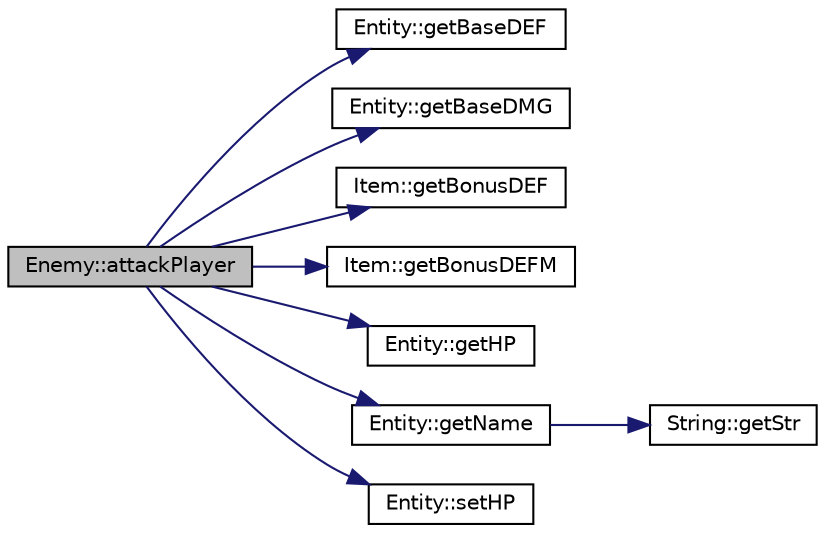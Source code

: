 digraph "Enemy::attackPlayer"
{
 // INTERACTIVE_SVG=YES
 // LATEX_PDF_SIZE
  edge [fontname="Helvetica",fontsize="10",labelfontname="Helvetica",labelfontsize="10"];
  node [fontname="Helvetica",fontsize="10",shape=record];
  rankdir="LR";
  Node1 [label="Enemy::attackPlayer",height=0.2,width=0.4,color="black", fillcolor="grey75", style="filled", fontcolor="black",tooltip="Attack Player without taking Damage from it."];
  Node1 -> Node2 [color="midnightblue",fontsize="10",style="solid",fontname="Helvetica"];
  Node2 [label="Entity::getBaseDEF",height=0.2,width=0.4,color="black", fillcolor="white", style="filled",URL="$class_entity.html#a181a9ed8c2f4b8cbf2c1799808840b98",tooltip="Gets Entity's Base Defense."];
  Node1 -> Node3 [color="midnightblue",fontsize="10",style="solid",fontname="Helvetica"];
  Node3 [label="Entity::getBaseDMG",height=0.2,width=0.4,color="black", fillcolor="white", style="filled",URL="$class_entity.html#ae28f385cd28512190092c60f4ef03e4b",tooltip="Gets Entity's Base Damage."];
  Node1 -> Node4 [color="midnightblue",fontsize="10",style="solid",fontname="Helvetica"];
  Node4 [label="Item::getBonusDEF",height=0.2,width=0.4,color="black", fillcolor="white", style="filled",URL="$class_item.html#a3f52d268bd88e1d81c1b85c5c6e105e6",tooltip="Gets Additive Bonus Defense of Item."];
  Node1 -> Node5 [color="midnightblue",fontsize="10",style="solid",fontname="Helvetica"];
  Node5 [label="Item::getBonusDEFM",height=0.2,width=0.4,color="black", fillcolor="white", style="filled",URL="$class_item.html#a08c71af1bcade0be8bb4b64d8b1617d0",tooltip="Gets Multiplied Bonus Defense of Item."];
  Node1 -> Node6 [color="midnightblue",fontsize="10",style="solid",fontname="Helvetica"];
  Node6 [label="Entity::getHP",height=0.2,width=0.4,color="black", fillcolor="white", style="filled",URL="$class_entity.html#a2e1e28a69df4f3e85056fd00425373c1",tooltip="Gets Entity's HP."];
  Node1 -> Node7 [color="midnightblue",fontsize="10",style="solid",fontname="Helvetica"];
  Node7 [label="Entity::getName",height=0.2,width=0.4,color="black", fillcolor="white", style="filled",URL="$class_entity.html#a915cd93caa3a2730a58c74c404e0df6d",tooltip="Gets Entity's name."];
  Node7 -> Node8 [color="midnightblue",fontsize="10",style="solid",fontname="Helvetica"];
  Node8 [label="String::getStr",height=0.2,width=0.4,color="black", fillcolor="white", style="filled",URL="$class_string.html#a9bd764caa857cd20c6d9c720f737982b",tooltip="Return the content of the String."];
  Node1 -> Node9 [color="midnightblue",fontsize="10",style="solid",fontname="Helvetica"];
  Node9 [label="Entity::setHP",height=0.2,width=0.4,color="black", fillcolor="white", style="filled",URL="$class_entity.html#a3b040bb229db233ad6ce5a62b129d3ef",tooltip="Sets Entity's HP."];
}
